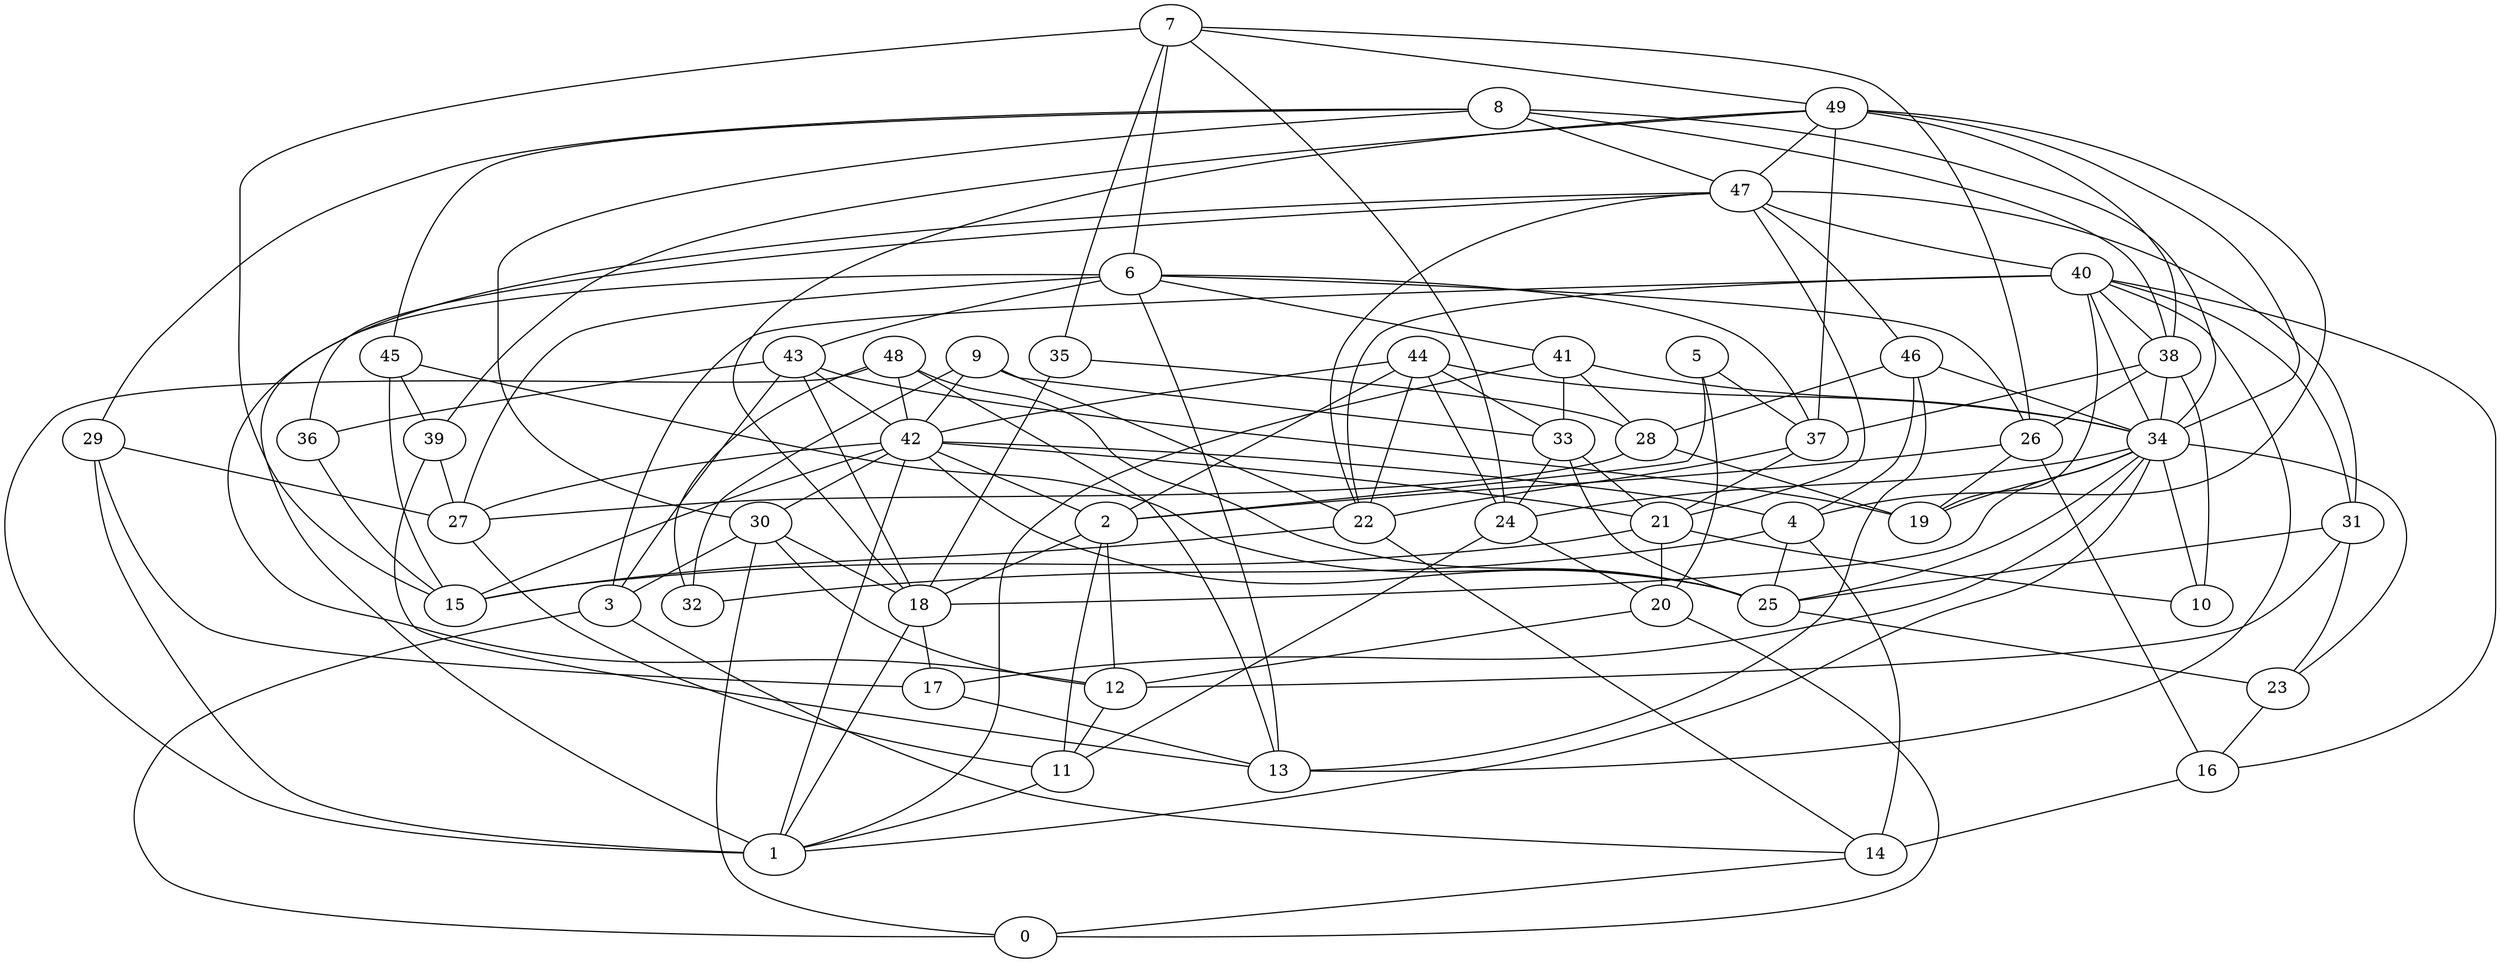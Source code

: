digraph GG_graph {

subgraph G_graph {
edge [color = black]
"9" -> "32" [dir = none]
"9" -> "22" [dir = none]
"9" -> "33" [dir = none]
"9" -> "42" [dir = none]
"31" -> "23" [dir = none]
"31" -> "25" [dir = none]
"31" -> "12" [dir = none]
"4" -> "25" [dir = none]
"4" -> "32" [dir = none]
"4" -> "14" [dir = none]
"26" -> "16" [dir = none]
"26" -> "19" [dir = none]
"26" -> "2" [dir = none]
"5" -> "37" [dir = none]
"5" -> "20" [dir = none]
"5" -> "2" [dir = none]
"46" -> "28" [dir = none]
"46" -> "34" [dir = none]
"46" -> "4" [dir = none]
"46" -> "13" [dir = none]
"23" -> "16" [dir = none]
"21" -> "20" [dir = none]
"21" -> "10" [dir = none]
"21" -> "15" [dir = none]
"22" -> "15" [dir = none]
"22" -> "14" [dir = none]
"16" -> "14" [dir = none]
"47" -> "40" [dir = none]
"47" -> "46" [dir = none]
"47" -> "1" [dir = none]
"47" -> "36" [dir = none]
"47" -> "22" [dir = none]
"47" -> "21" [dir = none]
"47" -> "31" [dir = none]
"48" -> "25" [dir = none]
"48" -> "13" [dir = none]
"48" -> "42" [dir = none]
"48" -> "1" [dir = none]
"48" -> "32" [dir = none]
"35" -> "18" [dir = none]
"35" -> "28" [dir = none]
"27" -> "11" [dir = none]
"7" -> "24" [dir = none]
"7" -> "6" [dir = none]
"7" -> "15" [dir = none]
"7" -> "49" [dir = none]
"7" -> "35" [dir = none]
"7" -> "26" [dir = none]
"41" -> "28" [dir = none]
"41" -> "33" [dir = none]
"41" -> "34" [dir = none]
"41" -> "1" [dir = none]
"28" -> "27" [dir = none]
"28" -> "19" [dir = none]
"18" -> "17" [dir = none]
"18" -> "1" [dir = none]
"36" -> "15" [dir = none]
"29" -> "27" [dir = none]
"29" -> "17" [dir = none]
"29" -> "1" [dir = none]
"17" -> "13" [dir = none]
"40" -> "31" [dir = none]
"40" -> "22" [dir = none]
"40" -> "13" [dir = none]
"40" -> "38" [dir = none]
"40" -> "34" [dir = none]
"40" -> "19" [dir = none]
"40" -> "16" [dir = none]
"40" -> "3" [dir = none]
"14" -> "0" [dir = none]
"34" -> "23" [dir = none]
"34" -> "19" [dir = none]
"34" -> "24" [dir = none]
"34" -> "1" [dir = none]
"34" -> "18" [dir = none]
"34" -> "10" [dir = none]
"34" -> "25" [dir = none]
"34" -> "17" [dir = none]
"20" -> "0" [dir = none]
"20" -> "12" [dir = none]
"33" -> "25" [dir = none]
"33" -> "21" [dir = none]
"33" -> "24" [dir = none]
"24" -> "11" [dir = none]
"24" -> "20" [dir = none]
"43" -> "36" [dir = none]
"43" -> "42" [dir = none]
"43" -> "3" [dir = none]
"43" -> "18" [dir = none]
"43" -> "19" [dir = none]
"25" -> "23" [dir = none]
"2" -> "12" [dir = none]
"2" -> "11" [dir = none]
"2" -> "18" [dir = none]
"42" -> "25" [dir = none]
"42" -> "1" [dir = none]
"42" -> "15" [dir = none]
"42" -> "21" [dir = none]
"42" -> "2" [dir = none]
"42" -> "4" [dir = none]
"42" -> "27" [dir = none]
"42" -> "30" [dir = none]
"49" -> "18" [dir = none]
"49" -> "38" [dir = none]
"49" -> "47" [dir = none]
"49" -> "4" [dir = none]
"49" -> "37" [dir = none]
"49" -> "34" [dir = none]
"49" -> "39" [dir = none]
"11" -> "1" [dir = none]
"39" -> "27" [dir = none]
"39" -> "13" [dir = none]
"3" -> "0" [dir = none]
"3" -> "14" [dir = none]
"6" -> "12" [dir = none]
"6" -> "13" [dir = none]
"6" -> "41" [dir = none]
"6" -> "43" [dir = none]
"6" -> "27" [dir = none]
"6" -> "26" [dir = none]
"6" -> "37" [dir = none]
"30" -> "0" [dir = none]
"30" -> "3" [dir = none]
"30" -> "18" [dir = none]
"30" -> "12" [dir = none]
"45" -> "15" [dir = none]
"45" -> "25" [dir = none]
"45" -> "39" [dir = none]
"44" -> "24" [dir = none]
"44" -> "42" [dir = none]
"44" -> "34" [dir = none]
"44" -> "33" [dir = none]
"44" -> "2" [dir = none]
"44" -> "22" [dir = none]
"12" -> "11" [dir = none]
"38" -> "26" [dir = none]
"38" -> "10" [dir = none]
"38" -> "37" [dir = none]
"38" -> "34" [dir = none]
"8" -> "45" [dir = none]
"8" -> "29" [dir = none]
"8" -> "47" [dir = none]
"8" -> "30" [dir = none]
"8" -> "34" [dir = none]
"8" -> "38" [dir = none]
"37" -> "21" [dir = none]
"37" -> "22" [dir = none]
}

}
